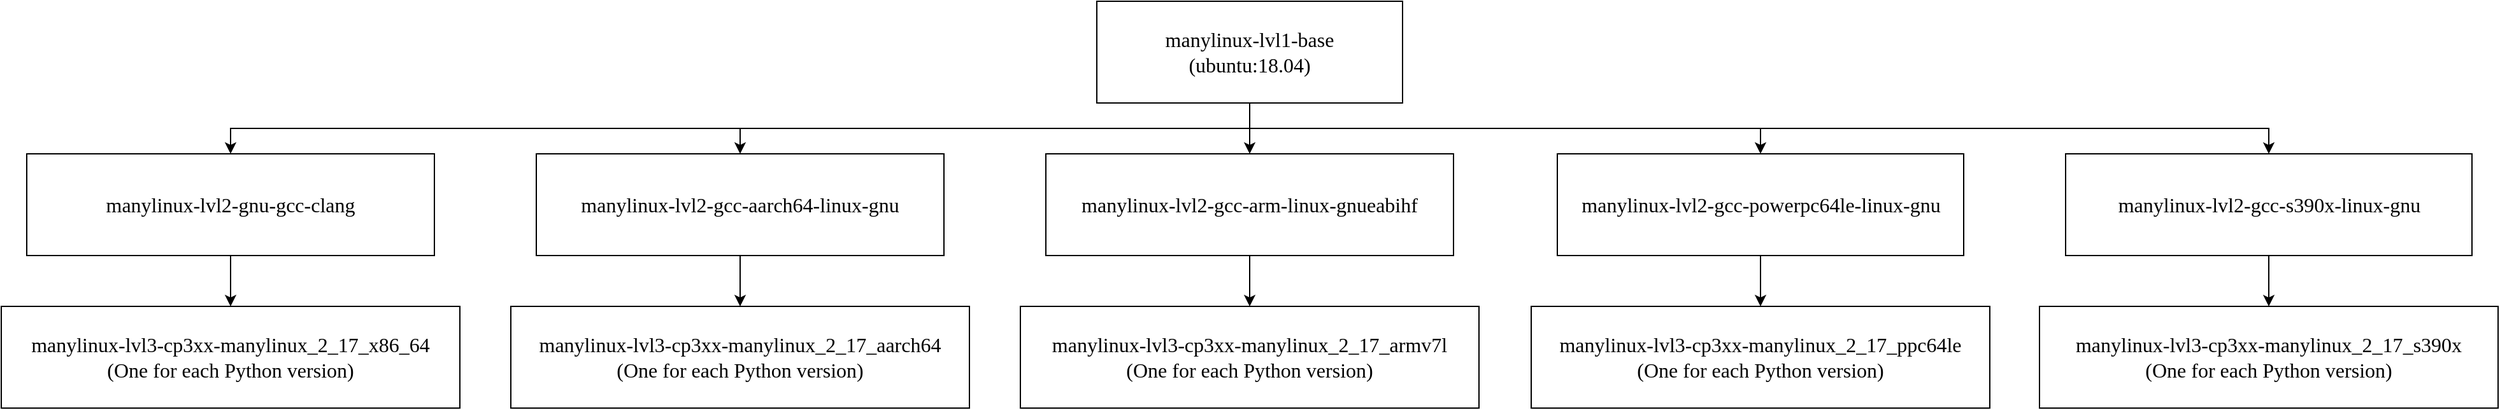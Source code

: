 <mxfile version="27.0.5" pages="3">
  <diagram id="O48PNkfvRvmSjr1T7r3z" name="manylinux">
    <mxGraphModel dx="1896" dy="902" grid="1" gridSize="10" guides="1" tooltips="1" connect="1" arrows="1" fold="1" page="1" pageScale="1" pageWidth="827" pageHeight="1169" math="0" shadow="0">
      <root>
        <mxCell id="0" />
        <mxCell id="1" parent="0" />
        <mxCell id="CWzqWhJCWG_4Mf81_h5I-9" style="edgeStyle=orthogonalEdgeStyle;rounded=0;orthogonalLoop=1;jettySize=auto;html=1;exitX=0.5;exitY=1;exitDx=0;exitDy=0;entryX=0.5;entryY=0;entryDx=0;entryDy=0;fontSize=16;fontColor=default;fontFamily=Times New Roman;" parent="1" source="CWzqWhJCWG_4Mf81_h5I-2" target="CWzqWhJCWG_4Mf81_h5I-6" edge="1">
          <mxGeometry relative="1" as="geometry" />
        </mxCell>
        <mxCell id="CWzqWhJCWG_4Mf81_h5I-2" value="&lt;font&gt;manylinux-lvl1-base&lt;/font&gt;&lt;div&gt;&lt;font&gt;(ubuntu:18.04)&lt;/font&gt;&lt;/div&gt;" style="rounded=0;whiteSpace=wrap;html=1;fontSize=16;gradientColor=none;fillColor=default;strokeColor=default;fontFamily=Times New Roman;" parent="1" vertex="1">
          <mxGeometry x="900" y="40" width="240" height="80" as="geometry" />
        </mxCell>
        <mxCell id="CWzqWhJCWG_4Mf81_h5I-10" style="edgeStyle=orthogonalEdgeStyle;rounded=0;orthogonalLoop=1;jettySize=auto;html=1;exitX=0.5;exitY=1;exitDx=0;exitDy=0;entryX=0.5;entryY=0;entryDx=0;entryDy=0;fontSize=16;fontColor=default;fontFamily=Times New Roman;" parent="1" source="CWzqWhJCWG_4Mf81_h5I-6" target="CWzqWhJCWG_4Mf81_h5I-7" edge="1">
          <mxGeometry relative="1" as="geometry" />
        </mxCell>
        <mxCell id="CWzqWhJCWG_4Mf81_h5I-6" value="&lt;font&gt;manylinux-lvl2-gnu-gcc-clang&lt;/font&gt;" style="rounded=0;whiteSpace=wrap;html=1;strokeColor=default;fontSize=16;fontColor=default;fontFamily=Times New Roman;" parent="1" vertex="1">
          <mxGeometry x="60" y="160" width="320" height="80" as="geometry" />
        </mxCell>
        <mxCell id="CWzqWhJCWG_4Mf81_h5I-7" value="&lt;font&gt;manylinux-&lt;span style=&quot;&quot;&gt;lvl3&lt;/span&gt;-&lt;span style=&quot;&quot;&gt;cp3xx-manylinux_2_17_x86_64&lt;/span&gt;&lt;br&gt;(One for each Python version)&lt;/font&gt;" style="rounded=0;whiteSpace=wrap;html=1;strokeColor=default;fontSize=16;fontColor=default;fontFamily=Times New Roman;" parent="1" vertex="1">
          <mxGeometry x="40" y="280" width="360" height="80" as="geometry" />
        </mxCell>
        <mxCell id="2" value="&lt;font&gt;manylinux-lvl2-gcc-aarch64-linux-gnu&lt;/font&gt;" style="rounded=0;whiteSpace=wrap;html=1;strokeColor=default;fontSize=16;fontColor=default;fontFamily=Times New Roman;" parent="1" vertex="1">
          <mxGeometry x="460" y="160" width="320" height="80" as="geometry" />
        </mxCell>
        <mxCell id="3" style="edgeStyle=orthogonalEdgeStyle;rounded=0;orthogonalLoop=1;jettySize=auto;html=1;exitX=0.5;exitY=1;exitDx=0;exitDy=0;entryX=0.5;entryY=0;entryDx=0;entryDy=0;fontSize=16;fontColor=default;fontFamily=Times New Roman;" parent="1" source="CWzqWhJCWG_4Mf81_h5I-2" target="2" edge="1">
          <mxGeometry relative="1" as="geometry">
            <mxPoint x="296" y="150" as="sourcePoint" />
            <mxPoint x="199" y="210" as="targetPoint" />
          </mxGeometry>
        </mxCell>
        <mxCell id="4" value="&lt;font&gt;manylinux-&lt;span style=&quot;&quot;&gt;lvl3&lt;/span&gt;-&lt;span style=&quot;&quot;&gt;cp3xx-manylinux_2_17_aarch64&lt;/span&gt;&lt;/font&gt;&lt;div&gt;&lt;font&gt;(One for each Python version)&lt;/font&gt;&lt;/div&gt;" style="rounded=0;whiteSpace=wrap;html=1;strokeColor=default;fontSize=16;fontColor=default;fontFamily=Times New Roman;" parent="1" vertex="1">
          <mxGeometry x="440" y="280" width="360" height="80" as="geometry" />
        </mxCell>
        <mxCell id="5" style="edgeStyle=orthogonalEdgeStyle;rounded=0;orthogonalLoop=1;jettySize=auto;html=1;exitX=0.5;exitY=1;exitDx=0;exitDy=0;entryX=0.5;entryY=0;entryDx=0;entryDy=0;fontSize=16;fontColor=default;fontFamily=Times New Roman;" parent="1" source="2" target="4" edge="1">
          <mxGeometry relative="1" as="geometry">
            <mxPoint x="369.45" y="220" as="sourcePoint" />
          </mxGeometry>
        </mxCell>
        <mxCell id="MhCYwJpNVsJGQ6wL9FGL-5" value="&lt;font&gt;manylinux-lvl2-gcc-arm-linux-gnueabihf&lt;/font&gt;" style="rounded=0;whiteSpace=wrap;html=1;strokeColor=default;fontSize=16;fontColor=default;fontFamily=Times New Roman;" parent="1" vertex="1">
          <mxGeometry x="860" y="160" width="320" height="80" as="geometry" />
        </mxCell>
        <mxCell id="MhCYwJpNVsJGQ6wL9FGL-6" style="edgeStyle=orthogonalEdgeStyle;rounded=0;orthogonalLoop=1;jettySize=auto;html=1;exitX=0.5;exitY=1;exitDx=0;exitDy=0;entryX=0.5;entryY=0;entryDx=0;entryDy=0;fontSize=16;fontColor=default;fontFamily=Times New Roman;" parent="1" source="CWzqWhJCWG_4Mf81_h5I-2" target="MhCYwJpNVsJGQ6wL9FGL-5" edge="1">
          <mxGeometry relative="1" as="geometry">
            <mxPoint x="900" y="120" as="sourcePoint" />
            <mxPoint x="639" y="210" as="targetPoint" />
          </mxGeometry>
        </mxCell>
        <mxCell id="MhCYwJpNVsJGQ6wL9FGL-7" value="&lt;font&gt;manylinux-&lt;span style=&quot;&quot;&gt;lvl3&lt;/span&gt;-&lt;span style=&quot;&quot;&gt;cp3xx-manylinux_2_17&lt;/span&gt;&lt;/font&gt;_armv7l&lt;div&gt;&lt;font&gt;(One for each Python version)&lt;/font&gt;&lt;/div&gt;" style="rounded=0;whiteSpace=wrap;html=1;strokeColor=default;fontSize=16;fontColor=default;fontFamily=Times New Roman;" parent="1" vertex="1">
          <mxGeometry x="840" y="280" width="360" height="80" as="geometry" />
        </mxCell>
        <mxCell id="MhCYwJpNVsJGQ6wL9FGL-8" style="edgeStyle=orthogonalEdgeStyle;rounded=0;orthogonalLoop=1;jettySize=auto;html=1;exitX=0.5;exitY=1;exitDx=0;exitDy=0;entryX=0.5;entryY=0;entryDx=0;entryDy=0;fontSize=16;fontColor=default;fontFamily=Times New Roman;" parent="1" source="MhCYwJpNVsJGQ6wL9FGL-5" target="MhCYwJpNVsJGQ6wL9FGL-7" edge="1">
          <mxGeometry relative="1" as="geometry">
            <mxPoint x="809.45" y="220" as="sourcePoint" />
          </mxGeometry>
        </mxCell>
        <mxCell id="mIZoC-N-fGtUZ1sFCeYV-5" value="&lt;font&gt;manylinux-lvl2-gcc-powerpc64le-linux-gnu&lt;/font&gt;" style="rounded=0;whiteSpace=wrap;html=1;strokeColor=default;fontSize=16;fontColor=default;fontFamily=Times New Roman;" parent="1" vertex="1">
          <mxGeometry x="1261.5" y="160" width="319" height="80" as="geometry" />
        </mxCell>
        <mxCell id="mIZoC-N-fGtUZ1sFCeYV-6" value="&lt;font&gt;manylinux-&lt;span style=&quot;&quot;&gt;lvl3&lt;/span&gt;-&lt;span style=&quot;&quot;&gt;cp3xx-manylinux_2_17&lt;/span&gt;&lt;/font&gt;_ppc64le&lt;div&gt;&lt;font&gt;(One for each Python version)&lt;/font&gt;&lt;/div&gt;" style="rounded=0;whiteSpace=wrap;html=1;strokeColor=default;fontSize=16;fontColor=default;fontFamily=Times New Roman;" parent="1" vertex="1">
          <mxGeometry x="1241" y="280" width="360" height="80" as="geometry" />
        </mxCell>
        <mxCell id="mIZoC-N-fGtUZ1sFCeYV-7" style="edgeStyle=orthogonalEdgeStyle;rounded=0;orthogonalLoop=1;jettySize=auto;html=1;exitX=0.5;exitY=1;exitDx=0;exitDy=0;entryX=0.5;entryY=0;entryDx=0;entryDy=0;fontSize=16;fontColor=default;fontFamily=Times New Roman;" parent="1" source="mIZoC-N-fGtUZ1sFCeYV-5" target="mIZoC-N-fGtUZ1sFCeYV-6" edge="1">
          <mxGeometry relative="1" as="geometry">
            <mxPoint x="1249.45" y="220" as="sourcePoint" />
          </mxGeometry>
        </mxCell>
        <mxCell id="mIZoC-N-fGtUZ1sFCeYV-8" style="edgeStyle=orthogonalEdgeStyle;rounded=0;orthogonalLoop=1;jettySize=auto;html=1;exitX=0.5;exitY=1;exitDx=0;exitDy=0;entryX=0.5;entryY=0;entryDx=0;entryDy=0;fontSize=16;fontColor=default;fontFamily=Times New Roman;" parent="1" source="CWzqWhJCWG_4Mf81_h5I-2" target="mIZoC-N-fGtUZ1sFCeYV-5" edge="1">
          <mxGeometry relative="1" as="geometry">
            <mxPoint x="1230" y="110" as="sourcePoint" />
            <mxPoint x="1450" y="150" as="targetPoint" />
          </mxGeometry>
        </mxCell>
        <mxCell id="8NvU9L8PkYmUR9Lxndc6-5" value="&lt;font&gt;manylinux-lvl2-gcc-s390x-linux-gnu&lt;/font&gt;" style="rounded=0;whiteSpace=wrap;html=1;strokeColor=default;fontSize=16;fontColor=default;fontFamily=Times New Roman;" vertex="1" parent="1">
          <mxGeometry x="1660.5" y="160" width="319" height="80" as="geometry" />
        </mxCell>
        <mxCell id="8NvU9L8PkYmUR9Lxndc6-6" value="&lt;font&gt;manylinux-&lt;span style=&quot;&quot;&gt;lvl3&lt;/span&gt;-&lt;span style=&quot;&quot;&gt;cp3xx-manylinux_2_17&lt;/span&gt;&lt;/font&gt;_s390x&lt;div&gt;&lt;font&gt;(One for each Python version)&lt;/font&gt;&lt;/div&gt;" style="rounded=0;whiteSpace=wrap;html=1;strokeColor=default;fontSize=16;fontColor=default;fontFamily=Times New Roman;" vertex="1" parent="1">
          <mxGeometry x="1640" y="280" width="360" height="80" as="geometry" />
        </mxCell>
        <mxCell id="8NvU9L8PkYmUR9Lxndc6-7" style="edgeStyle=orthogonalEdgeStyle;rounded=0;orthogonalLoop=1;jettySize=auto;html=1;exitX=0.5;exitY=1;exitDx=0;exitDy=0;entryX=0.5;entryY=0;entryDx=0;entryDy=0;fontSize=16;fontColor=default;fontFamily=Times New Roman;" edge="1" parent="1" source="8NvU9L8PkYmUR9Lxndc6-5" target="8NvU9L8PkYmUR9Lxndc6-6">
          <mxGeometry relative="1" as="geometry">
            <mxPoint x="1648.45" y="220" as="sourcePoint" />
          </mxGeometry>
        </mxCell>
        <mxCell id="8NvU9L8PkYmUR9Lxndc6-8" style="edgeStyle=orthogonalEdgeStyle;rounded=0;orthogonalLoop=1;jettySize=auto;html=1;exitX=0.5;exitY=1;exitDx=0;exitDy=0;entryX=0.5;entryY=0;entryDx=0;entryDy=0;fontSize=16;fontColor=default;fontFamily=Times New Roman;" edge="1" parent="1" source="CWzqWhJCWG_4Mf81_h5I-2" target="8NvU9L8PkYmUR9Lxndc6-5">
          <mxGeometry relative="1" as="geometry">
            <mxPoint x="1330" y="80" as="sourcePoint" />
            <mxPoint x="1931" y="120" as="targetPoint" />
          </mxGeometry>
        </mxCell>
      </root>
    </mxGraphModel>
  </diagram>
  <diagram id="fIxw64pfKd3oiVUUdo63" name="musllinux">
    <mxGraphModel dx="1896" dy="902" grid="1" gridSize="10" guides="1" tooltips="1" connect="1" arrows="1" fold="1" page="1" pageScale="1" pageWidth="827" pageHeight="1169" math="0" shadow="0">
      <root>
        <mxCell id="0" />
        <mxCell id="1" parent="0" />
        <mxCell id="HMx-rr-UA2jdJH1NBoV4-1" style="edgeStyle=orthogonalEdgeStyle;rounded=0;orthogonalLoop=1;jettySize=auto;html=1;exitX=0.5;exitY=1;exitDx=0;exitDy=0;entryX=0.5;entryY=0;entryDx=0;entryDy=0;fontSize=16;fontColor=default;fontFamily=Times New Roman;" parent="1" source="HMx-rr-UA2jdJH1NBoV4-2" target="HMx-rr-UA2jdJH1NBoV4-4" edge="1">
          <mxGeometry relative="1" as="geometry" />
        </mxCell>
        <mxCell id="HMx-rr-UA2jdJH1NBoV4-2" value="&lt;font&gt;musllinux-lvl1-base&lt;br&gt;(alpine:3.14)&lt;/font&gt;" style="rounded=0;whiteSpace=wrap;html=1;fontSize=16;fontColor=default;fontFamily=Times New Roman;" parent="1" vertex="1">
          <mxGeometry x="300" y="40" width="240" height="80" as="geometry" />
        </mxCell>
        <mxCell id="HMx-rr-UA2jdJH1NBoV4-3" style="edgeStyle=orthogonalEdgeStyle;rounded=0;orthogonalLoop=1;jettySize=auto;html=1;exitX=0.5;exitY=1;exitDx=0;exitDy=0;fontSize=16;fontColor=default;fontFamily=Times New Roman;" parent="1" source="HMx-rr-UA2jdJH1NBoV4-4" target="HMx-rr-UA2jdJH1NBoV4-5" edge="1">
          <mxGeometry relative="1" as="geometry" />
        </mxCell>
        <mxCell id="HMx-rr-UA2jdJH1NBoV4-4" value="&lt;font&gt;&lt;span style=&quot;&quot;&gt;musllinux-lvl2-&lt;/span&gt;musl-gcc-clang&lt;/font&gt;" style="rounded=0;whiteSpace=wrap;html=1;fontSize=16;fontColor=default;fontFamily=Times New Roman;" parent="1" vertex="1">
          <mxGeometry x="60" y="160" width="320" height="80" as="geometry" />
        </mxCell>
        <mxCell id="HMx-rr-UA2jdJH1NBoV4-5" value="&lt;div&gt;&lt;font&gt;&lt;span style=&quot;background-color: transparent;&quot;&gt;musllinux&lt;/span&gt;&lt;span style=&quot;&quot;&gt;-&lt;/span&gt;&lt;span style=&quot;&quot;&gt;lvl3&lt;/span&gt;&lt;span style=&quot;&quot;&gt;-&lt;/span&gt;&lt;span style=&quot;&quot;&gt;cp3xx-musllinux_1_2_x86_64&lt;/span&gt;&lt;br&gt;(One for each Python version)&lt;/font&gt;&lt;/div&gt;" style="rounded=0;whiteSpace=wrap;html=1;fontSize=16;fontColor=default;fontFamily=Times New Roman;" parent="1" vertex="1">
          <mxGeometry x="40" y="280" width="360" height="80" as="geometry" />
        </mxCell>
        <mxCell id="HMx-rr-UA2jdJH1NBoV4-6" value="&lt;font&gt;musllinux-lvl2-aarch64-linux-musl-cross&lt;/font&gt;" style="rounded=0;whiteSpace=wrap;html=1;strokeColor=default;fontSize=16;fontColor=default;fontFamily=Times New Roman;" parent="1" vertex="1">
          <mxGeometry x="459.26" y="160" width="320.88" height="80" as="geometry" />
        </mxCell>
        <mxCell id="HMx-rr-UA2jdJH1NBoV4-7" style="edgeStyle=orthogonalEdgeStyle;rounded=0;orthogonalLoop=1;jettySize=auto;html=1;exitX=0.5;exitY=1;exitDx=0;exitDy=0;entryX=0.5;entryY=0;entryDx=0;entryDy=0;fontSize=16;fontColor=default;fontFamily=Times New Roman;" parent="1" source="HMx-rr-UA2jdJH1NBoV4-2" target="HMx-rr-UA2jdJH1NBoV4-6" edge="1">
          <mxGeometry relative="1" as="geometry">
            <mxPoint x="286.83" y="180" as="sourcePoint" />
            <mxPoint x="221.83" y="290" as="targetPoint" />
          </mxGeometry>
        </mxCell>
        <mxCell id="HMx-rr-UA2jdJH1NBoV4-8" value="&lt;font&gt;musllinux-&lt;span style=&quot;&quot;&gt;lvl3&lt;/span&gt;-&lt;span style=&quot;&quot;&gt;cp3xx-musllinux_1_2_aarch64&lt;/span&gt;&lt;/font&gt;&lt;div&gt;&lt;font&gt;(One for each Python version)&lt;/font&gt;&lt;/div&gt;" style="rounded=0;whiteSpace=wrap;html=1;strokeColor=default;fontSize=16;fontColor=default;fontFamily=Times New Roman;" parent="1" vertex="1">
          <mxGeometry x="440" y="280" width="359.41" height="80" as="geometry" />
        </mxCell>
        <mxCell id="HMx-rr-UA2jdJH1NBoV4-9" style="edgeStyle=orthogonalEdgeStyle;rounded=0;orthogonalLoop=1;jettySize=auto;html=1;exitX=0.5;exitY=1;exitDx=0;exitDy=0;entryX=0.5;entryY=0;entryDx=0;entryDy=0;fontSize=16;fontColor=default;fontFamily=Times New Roman;" parent="1" source="HMx-rr-UA2jdJH1NBoV4-6" target="HMx-rr-UA2jdJH1NBoV4-8" edge="1">
          <mxGeometry relative="1" as="geometry">
            <mxPoint x="382.28" y="220" as="sourcePoint" />
          </mxGeometry>
        </mxCell>
      </root>
    </mxGraphModel>
  </diagram>
  <diagram id="FyONAU5FnYfzzzWxdN5F" name="win-macosx-pookie">
    <mxGraphModel dx="1896" dy="902" grid="1" gridSize="10" guides="1" tooltips="1" connect="1" arrows="1" fold="1" page="1" pageScale="1" pageWidth="827" pageHeight="1169" math="0" shadow="0">
      <root>
        <mxCell id="0" />
        <mxCell id="1" parent="0" />
        <mxCell id="dKR7wRJE7CAjjfdQ5kSB-1" style="edgeStyle=orthogonalEdgeStyle;rounded=0;orthogonalLoop=1;jettySize=auto;html=1;exitX=0.5;exitY=1;exitDx=0;exitDy=0;entryX=0.5;entryY=0;entryDx=0;entryDy=0;fontSize=16;fontColor=default;fontFamily=Times New Roman;" parent="1" source="dKR7wRJE7CAjjfdQ5kSB-4" target="dKR7wRJE7CAjjfdQ5kSB-5" edge="1">
          <mxGeometry relative="1" as="geometry" />
        </mxCell>
        <mxCell id="dKR7wRJE7CAjjfdQ5kSB-2" style="edgeStyle=orthogonalEdgeStyle;rounded=0;orthogonalLoop=1;jettySize=auto;html=1;exitX=0.5;exitY=1;exitDx=0;exitDy=0;fontSize=16;fontColor=default;fontFamily=Times New Roman;" parent="1" source="dKR7wRJE7CAjjfdQ5kSB-4" target="dKR7wRJE7CAjjfdQ5kSB-7" edge="1">
          <mxGeometry relative="1" as="geometry" />
        </mxCell>
        <mxCell id="dKR7wRJE7CAjjfdQ5kSB-3" style="edgeStyle=orthogonalEdgeStyle;rounded=0;orthogonalLoop=1;jettySize=auto;html=1;exitX=0.5;exitY=1;exitDx=0;exitDy=0;fontSize=16;fontColor=default;fontFamily=Times New Roman;" parent="1" source="dKR7wRJE7CAjjfdQ5kSB-4" target="dKR7wRJE7CAjjfdQ5kSB-10" edge="1">
          <mxGeometry relative="1" as="geometry" />
        </mxCell>
        <mxCell id="dKR7wRJE7CAjjfdQ5kSB-4" value="&lt;div&gt;&lt;font&gt;win-macosx-pookie-lvl1-base&lt;/font&gt;&lt;/div&gt;&lt;font&gt;(ubuntu:24.04)&lt;/font&gt;" style="rounded=0;whiteSpace=wrap;html=1;fontSize=16;fontColor=default;fontFamily=Times New Roman;" parent="1" vertex="1">
          <mxGeometry x="700" y="30" width="240" height="80" as="geometry" />
        </mxCell>
        <mxCell id="dKR7wRJE7CAjjfdQ5kSB-5" value="&lt;font&gt;&lt;span style=&quot;&quot;&gt;win-macosx-pookie-lvl2-&lt;/span&gt;pookie&lt;/font&gt;&lt;div&gt;&lt;font&gt;(manage the images)&lt;/font&gt;&lt;/div&gt;" style="rounded=0;whiteSpace=wrap;html=1;strokeColor=default;fontSize=16;fontColor=default;fontFamily=Times New Roman;" parent="1" vertex="1">
          <mxGeometry x="1260" y="160" width="320" height="80" as="geometry" />
        </mxCell>
        <mxCell id="dKR7wRJE7CAjjfdQ5kSB-6" style="edgeStyle=orthogonalEdgeStyle;rounded=0;orthogonalLoop=1;jettySize=auto;html=1;exitX=0.5;exitY=1;exitDx=0;exitDy=0;entryX=0.5;entryY=0;entryDx=0;entryDy=0;fontSize=16;fontColor=default;fontFamily=Times New Roman;" parent="1" source="dKR7wRJE7CAjjfdQ5kSB-7" target="dKR7wRJE7CAjjfdQ5kSB-8" edge="1">
          <mxGeometry relative="1" as="geometry" />
        </mxCell>
        <mxCell id="dKR7wRJE7CAjjfdQ5kSB-7" value="win&lt;span style=&quot;&quot;&gt;-macosx-pookie-lvl2-msvc-mingw64&lt;/span&gt;" style="rounded=0;whiteSpace=wrap;html=1;fontSize=16;fontColor=default;fontFamily=Times New Roman;" parent="1" vertex="1">
          <mxGeometry x="60" y="160" width="320" height="80" as="geometry" />
        </mxCell>
        <mxCell id="dKR7wRJE7CAjjfdQ5kSB-8" value="&lt;font&gt;&lt;span style=&quot;background-color: transparent;&quot;&gt;win-macosx-pookie&lt;/span&gt;&lt;span style=&quot;&quot;&gt;-&lt;/span&gt;&lt;span style=&quot;&quot;&gt;lvl3&lt;/span&gt;&lt;span style=&quot;&quot;&gt;-&lt;/span&gt;&lt;span style=&quot;&quot;&gt;cp3xx-win_amd64&lt;/span&gt;&lt;br&gt;&lt;span style=&quot;&quot;&gt;(One for each Python version)&lt;/span&gt;&lt;/font&gt;" style="rounded=0;whiteSpace=wrap;html=1;fontSize=16;fontColor=default;fontFamily=Times New Roman;" parent="1" vertex="1">
          <mxGeometry x="40" y="280" width="360" height="80" as="geometry" />
        </mxCell>
        <mxCell id="dKR7wRJE7CAjjfdQ5kSB-9" style="edgeStyle=orthogonalEdgeStyle;rounded=0;orthogonalLoop=1;jettySize=auto;html=1;exitX=0.5;exitY=1;exitDx=0;exitDy=0;entryX=0.5;entryY=0;entryDx=0;entryDy=0;fontSize=16;fontColor=default;fontFamily=Times New Roman;" parent="1" source="dKR7wRJE7CAjjfdQ5kSB-10" target="dKR7wRJE7CAjjfdQ5kSB-11" edge="1">
          <mxGeometry relative="1" as="geometry" />
        </mxCell>
        <mxCell id="dKR7wRJE7CAjjfdQ5kSB-10" value="&lt;font&gt;&lt;span style=&quot;&quot;&gt;win-macosx-pookie-lvl2-&lt;/span&gt;osxcross&lt;/font&gt;" style="rounded=0;whiteSpace=wrap;html=1;fontSize=16;fontColor=default;fontFamily=Times New Roman;" parent="1" vertex="1">
          <mxGeometry x="660" y="160" width="320" height="80" as="geometry" />
        </mxCell>
        <mxCell id="dKR7wRJE7CAjjfdQ5kSB-11" value="&lt;span style=&quot;&quot;&gt;&lt;span style=&quot;&quot;&gt;win-macosx-pookie&lt;/span&gt;-&lt;/span&gt;&lt;span style=&quot;&quot;&gt;lvl3&lt;/span&gt;&lt;span style=&quot;&quot;&gt;-&lt;/span&gt;&lt;span style=&quot;&quot;&gt;cp3xx-macosx_11_0_x86_64&lt;/span&gt;&lt;br style=&quot;&quot;&gt;&lt;span style=&quot;&quot;&gt;(One for each Python version)&lt;/span&gt;" style="rounded=0;whiteSpace=wrap;html=1;fontSize=16;fontColor=default;fontFamily=Times New Roman;" parent="1" vertex="1">
          <mxGeometry x="440" y="280" width="360" height="80" as="geometry" />
        </mxCell>
        <mxCell id="EQHoo_z2JnXPYkgAfu5O-1" value="&lt;span style=&quot;&quot;&gt;&lt;span style=&quot;&quot;&gt;win-macosx-pookie&lt;/span&gt;-&lt;/span&gt;&lt;span style=&quot;&quot;&gt;lvl3&lt;/span&gt;&lt;span style=&quot;&quot;&gt;-&lt;/span&gt;&lt;span style=&quot;&quot;&gt;cp3xx-macosx_11_0_arm64&lt;/span&gt;&lt;br style=&quot;&quot;&gt;&lt;span style=&quot;&quot;&gt;(One for each Python version)&lt;/span&gt;" style="rounded=0;whiteSpace=wrap;html=1;fontSize=16;fontColor=default;fontFamily=Times New Roman;" parent="1" vertex="1">
          <mxGeometry x="840" y="280" width="360" height="80" as="geometry" />
        </mxCell>
        <mxCell id="EQHoo_z2JnXPYkgAfu5O-2" style="edgeStyle=orthogonalEdgeStyle;rounded=0;orthogonalLoop=1;jettySize=auto;html=1;entryX=0.5;entryY=0;entryDx=0;entryDy=0;fontSize=16;fontColor=default;exitX=0.5;exitY=1;exitDx=0;exitDy=0;fontFamily=Times New Roman;" parent="1" source="dKR7wRJE7CAjjfdQ5kSB-10" target="EQHoo_z2JnXPYkgAfu5O-1" edge="1">
          <mxGeometry relative="1" as="geometry">
            <mxPoint x="1090" y="250" as="sourcePoint" />
            <mxPoint x="510" y="288" as="targetPoint" />
          </mxGeometry>
        </mxCell>
      </root>
    </mxGraphModel>
  </diagram>
</mxfile>
